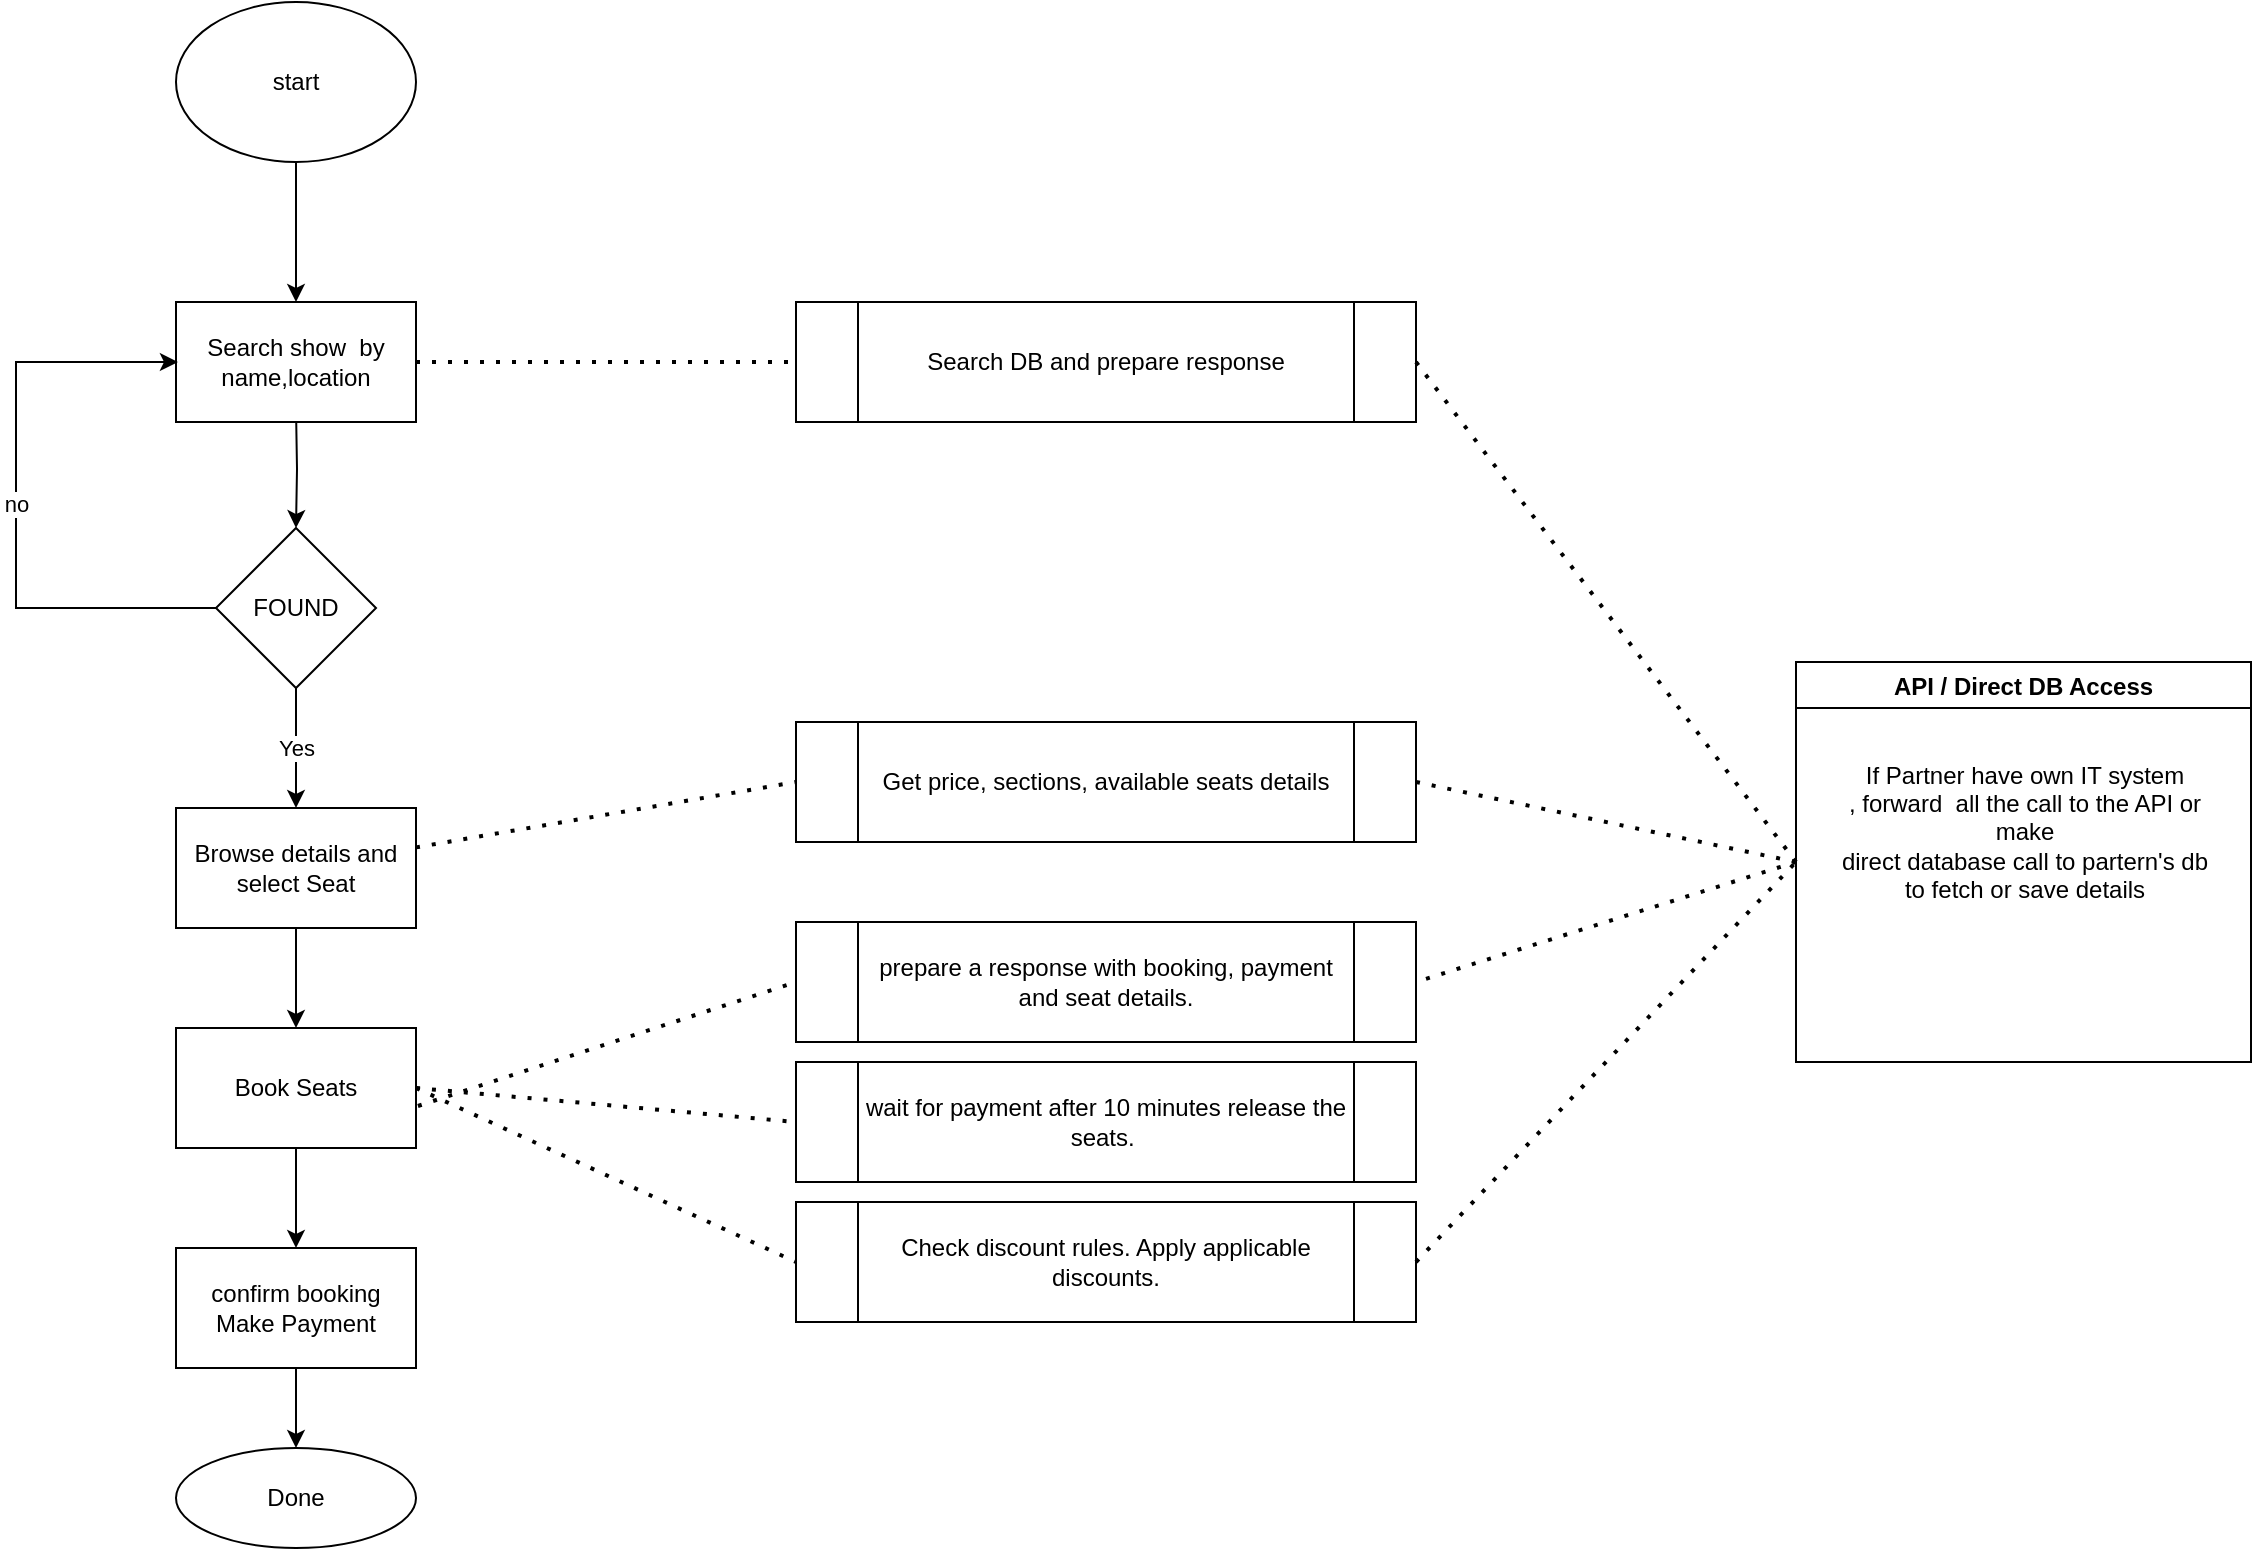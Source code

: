 <mxfile version="20.2.3" type="device"><diagram name="Page-1" id="5f0bae14-7c28-e335-631c-24af17079c00"><mxGraphModel dx="1342" dy="557" grid="1" gridSize="10" guides="1" tooltips="1" connect="1" arrows="1" fold="1" page="1" pageScale="1" pageWidth="1100" pageHeight="850" background="none" math="0" shadow="0"><root><mxCell id="0"/><mxCell id="1" parent="0"/><mxCell id="4J3YktJlis4Ju1b0fgA8-19" style="edgeStyle=orthogonalEdgeStyle;rounded=0;orthogonalLoop=1;jettySize=auto;html=1;" edge="1" parent="1" target="4J3YktJlis4Ju1b0fgA8-6"><mxGeometry relative="1" as="geometry"><mxPoint x="290" y="253" as="sourcePoint"/></mxGeometry></mxCell><mxCell id="4J3YktJlis4Ju1b0fgA8-3" value="Search show&amp;nbsp; by name,location" style="rounded=0;whiteSpace=wrap;html=1;" vertex="1" parent="1"><mxGeometry x="230" y="200" width="120" height="60" as="geometry"/></mxCell><mxCell id="4J3YktJlis4Ju1b0fgA8-11" value="" style="edgeStyle=orthogonalEdgeStyle;rounded=0;orthogonalLoop=1;jettySize=auto;html=1;" edge="1" parent="1" source="4J3YktJlis4Ju1b0fgA8-4" target="4J3YktJlis4Ju1b0fgA8-10"><mxGeometry relative="1" as="geometry"/></mxCell><mxCell id="4J3YktJlis4Ju1b0fgA8-4" value="Browse details and select Seat" style="whiteSpace=wrap;html=1;" vertex="1" parent="1"><mxGeometry x="230" y="453" width="120" height="60" as="geometry"/></mxCell><mxCell id="4J3YktJlis4Ju1b0fgA8-9" value="Yes" style="edgeStyle=orthogonalEdgeStyle;rounded=0;orthogonalLoop=1;jettySize=auto;html=1;entryX=0.5;entryY=0;entryDx=0;entryDy=0;" edge="1" parent="1" source="4J3YktJlis4Ju1b0fgA8-6" target="4J3YktJlis4Ju1b0fgA8-4"><mxGeometry relative="1" as="geometry"/></mxCell><mxCell id="4J3YktJlis4Ju1b0fgA8-18" value="no" style="edgeStyle=orthogonalEdgeStyle;rounded=0;orthogonalLoop=1;jettySize=auto;html=1;entryX=0.008;entryY=0.617;entryDx=0;entryDy=0;entryPerimeter=0;" edge="1" parent="1" source="4J3YktJlis4Ju1b0fgA8-6"><mxGeometry relative="1" as="geometry"><mxPoint x="230.96" y="230.02" as="targetPoint"/><Array as="points"><mxPoint x="150" y="353"/><mxPoint x="150" y="230"/></Array></mxGeometry></mxCell><mxCell id="4J3YktJlis4Ju1b0fgA8-6" value="FOUND" style="rhombus;whiteSpace=wrap;html=1;" vertex="1" parent="1"><mxGeometry x="250" y="313" width="80" height="80" as="geometry"/></mxCell><mxCell id="4J3YktJlis4Ju1b0fgA8-13" value="" style="edgeStyle=orthogonalEdgeStyle;rounded=0;orthogonalLoop=1;jettySize=auto;html=1;" edge="1" parent="1" source="4J3YktJlis4Ju1b0fgA8-10"><mxGeometry relative="1" as="geometry"><mxPoint x="290" y="673" as="targetPoint"/></mxGeometry></mxCell><mxCell id="4J3YktJlis4Ju1b0fgA8-10" value="Book Seats" style="rounded=0;whiteSpace=wrap;html=1;" vertex="1" parent="1"><mxGeometry x="230" y="563" width="120" height="60" as="geometry"/></mxCell><mxCell id="4J3YktJlis4Ju1b0fgA8-20" style="edgeStyle=orthogonalEdgeStyle;rounded=0;orthogonalLoop=1;jettySize=auto;html=1;exitX=0.5;exitY=1;exitDx=0;exitDy=0;" edge="1" parent="1" source="4J3YktJlis4Ju1b0fgA8-14"><mxGeometry relative="1" as="geometry"><mxPoint x="290" y="773" as="targetPoint"/></mxGeometry></mxCell><mxCell id="4J3YktJlis4Ju1b0fgA8-14" value="confirm booking&lt;br&gt;Make Payment" style="whiteSpace=wrap;html=1;" vertex="1" parent="1"><mxGeometry x="230" y="673" width="120" height="60" as="geometry"/></mxCell><mxCell id="4J3YktJlis4Ju1b0fgA8-21" value="Done" style="ellipse;whiteSpace=wrap;html=1;" vertex="1" parent="1"><mxGeometry x="230" y="773" width="120" height="50" as="geometry"/></mxCell><mxCell id="4J3YktJlis4Ju1b0fgA8-24" value="" style="edgeStyle=orthogonalEdgeStyle;rounded=0;orthogonalLoop=1;jettySize=auto;html=1;" edge="1" parent="1" source="4J3YktJlis4Ju1b0fgA8-23" target="4J3YktJlis4Ju1b0fgA8-3"><mxGeometry relative="1" as="geometry"/></mxCell><mxCell id="4J3YktJlis4Ju1b0fgA8-23" value="start" style="ellipse;whiteSpace=wrap;html=1;" vertex="1" parent="1"><mxGeometry x="230" y="50" width="120" height="80" as="geometry"/></mxCell><mxCell id="4J3YktJlis4Ju1b0fgA8-27" value="Search DB and prepare response" style="shape=process;whiteSpace=wrap;html=1;backgroundOutline=1;" vertex="1" parent="1"><mxGeometry x="540" y="200" width="310" height="60" as="geometry"/></mxCell><mxCell id="4J3YktJlis4Ju1b0fgA8-30" value="Get price, sections, available seats details" style="shape=process;whiteSpace=wrap;html=1;backgroundOutline=1;" vertex="1" parent="1"><mxGeometry x="540" y="410" width="310" height="60" as="geometry"/></mxCell><mxCell id="4J3YktJlis4Ju1b0fgA8-33" value="" style="endArrow=none;dashed=1;html=1;dashPattern=1 3;strokeWidth=2;rounded=0;entryX=0;entryY=0.5;entryDx=0;entryDy=0;" edge="1" parent="1" source="4J3YktJlis4Ju1b0fgA8-4" target="4J3YktJlis4Ju1b0fgA8-30"><mxGeometry width="50" height="50" relative="1" as="geometry"><mxPoint x="660" y="610" as="sourcePoint"/><mxPoint x="710" y="560" as="targetPoint"/></mxGeometry></mxCell><mxCell id="4J3YktJlis4Ju1b0fgA8-34" value="" style="endArrow=none;dashed=1;html=1;dashPattern=1 3;strokeWidth=2;rounded=0;entryX=0;entryY=0.5;entryDx=0;entryDy=0;exitX=1;exitY=0.5;exitDx=0;exitDy=0;" edge="1" parent="1" source="4J3YktJlis4Ju1b0fgA8-3" target="4J3YktJlis4Ju1b0fgA8-27"><mxGeometry width="50" height="50" relative="1" as="geometry"><mxPoint x="360" y="230" as="sourcePoint"/><mxPoint x="710" y="360" as="targetPoint"/></mxGeometry></mxCell><mxCell id="4J3YktJlis4Ju1b0fgA8-35" value="prepare a response with booking, payment and seat details." style="shape=process;whiteSpace=wrap;html=1;backgroundOutline=1;" vertex="1" parent="1"><mxGeometry x="540" y="510" width="310" height="60" as="geometry"/></mxCell><mxCell id="4J3YktJlis4Ju1b0fgA8-37" value="wait for payment after 10 minutes release the seats.&amp;nbsp;" style="shape=process;whiteSpace=wrap;html=1;backgroundOutline=1;" vertex="1" parent="1"><mxGeometry x="540" y="580" width="310" height="60" as="geometry"/></mxCell><mxCell id="4J3YktJlis4Ju1b0fgA8-39" value="Check discount rules. Apply applicable discounts." style="shape=process;whiteSpace=wrap;html=1;backgroundOutline=1;" vertex="1" parent="1"><mxGeometry x="540" y="650" width="310" height="60" as="geometry"/></mxCell><mxCell id="4J3YktJlis4Ju1b0fgA8-41" value="" style="endArrow=none;dashed=1;html=1;dashPattern=1 3;strokeWidth=2;rounded=0;entryX=0;entryY=0.5;entryDx=0;entryDy=0;exitX=1.008;exitY=0.65;exitDx=0;exitDy=0;exitPerimeter=0;" edge="1" parent="1" source="4J3YktJlis4Ju1b0fgA8-10" target="4J3YktJlis4Ju1b0fgA8-35"><mxGeometry width="50" height="50" relative="1" as="geometry"><mxPoint x="350" y="600.003" as="sourcePoint"/><mxPoint x="520" y="568.22" as="targetPoint"/></mxGeometry></mxCell><mxCell id="4J3YktJlis4Ju1b0fgA8-43" value="" style="endArrow=none;dashed=1;html=1;dashPattern=1 3;strokeWidth=2;rounded=0;entryX=0;entryY=0.5;entryDx=0;entryDy=0;exitX=1;exitY=0.5;exitDx=0;exitDy=0;" edge="1" parent="1" source="4J3YktJlis4Ju1b0fgA8-10" target="4J3YktJlis4Ju1b0fgA8-37"><mxGeometry width="50" height="50" relative="1" as="geometry"><mxPoint x="350" y="600" as="sourcePoint"/><mxPoint x="710" y="620" as="targetPoint"/></mxGeometry></mxCell><mxCell id="4J3YktJlis4Ju1b0fgA8-44" value="" style="endArrow=none;dashed=1;html=1;dashPattern=1 3;strokeWidth=2;rounded=0;entryX=0;entryY=0.5;entryDx=0;entryDy=0;exitX=1;exitY=0.5;exitDx=0;exitDy=0;" edge="1" parent="1" source="4J3YktJlis4Ju1b0fgA8-10" target="4J3YktJlis4Ju1b0fgA8-39"><mxGeometry width="50" height="50" relative="1" as="geometry"><mxPoint x="350" y="600" as="sourcePoint"/><mxPoint x="710" y="620" as="targetPoint"/></mxGeometry></mxCell><mxCell id="4J3YktJlis4Ju1b0fgA8-45" value="API / Direct DB Access" style="swimlane;startSize=23;" vertex="1" parent="1"><mxGeometry x="1040" y="380" width="227.5" height="200" as="geometry"/></mxCell><mxCell id="4J3YktJlis4Ju1b0fgA8-46" value="If Partner have own IT system&lt;br&gt;, forward&amp;nbsp; all the call to the API or&lt;br&gt;&amp;nbsp;make&amp;nbsp;&lt;br&gt;direct database call to partern's db&lt;br&gt;to fetch or save details" style="text;html=1;align=center;verticalAlign=middle;resizable=0;points=[];autosize=1;strokeColor=none;fillColor=none;" vertex="1" parent="4J3YktJlis4Ju1b0fgA8-45"><mxGeometry x="8.75" y="40" width="210" height="90" as="geometry"/></mxCell><mxCell id="4J3YktJlis4Ju1b0fgA8-47" value="" style="endArrow=none;dashed=1;html=1;dashPattern=1 3;strokeWidth=2;rounded=0;entryX=1;entryY=0.5;entryDx=0;entryDy=0;exitX=0;exitY=0.5;exitDx=0;exitDy=0;" edge="1" parent="1" source="4J3YktJlis4Ju1b0fgA8-45" target="4J3YktJlis4Ju1b0fgA8-27"><mxGeometry width="50" height="50" relative="1" as="geometry"><mxPoint x="960" y="490" as="sourcePoint"/><mxPoint x="710" y="370" as="targetPoint"/></mxGeometry></mxCell><mxCell id="4J3YktJlis4Ju1b0fgA8-48" value="" style="endArrow=none;dashed=1;html=1;dashPattern=1 3;strokeWidth=2;rounded=0;exitX=1;exitY=0.5;exitDx=0;exitDy=0;entryX=0;entryY=0.5;entryDx=0;entryDy=0;" edge="1" parent="1" source="4J3YktJlis4Ju1b0fgA8-30" target="4J3YktJlis4Ju1b0fgA8-45"><mxGeometry width="50" height="50" relative="1" as="geometry"><mxPoint x="660" y="420" as="sourcePoint"/><mxPoint x="710" y="370" as="targetPoint"/></mxGeometry></mxCell><mxCell id="4J3YktJlis4Ju1b0fgA8-49" value="" style="endArrow=none;dashed=1;html=1;dashPattern=1 3;strokeWidth=2;rounded=0;entryX=1;entryY=0.5;entryDx=0;entryDy=0;exitX=0;exitY=0.5;exitDx=0;exitDy=0;" edge="1" parent="1" source="4J3YktJlis4Ju1b0fgA8-45" target="4J3YktJlis4Ju1b0fgA8-35"><mxGeometry width="50" height="50" relative="1" as="geometry"><mxPoint x="660" y="620" as="sourcePoint"/><mxPoint x="710" y="570" as="targetPoint"/></mxGeometry></mxCell><mxCell id="4J3YktJlis4Ju1b0fgA8-50" value="" style="endArrow=none;dashed=1;html=1;dashPattern=1 3;strokeWidth=2;rounded=0;exitX=1;exitY=0.5;exitDx=0;exitDy=0;entryX=0;entryY=0.5;entryDx=0;entryDy=0;" edge="1" parent="1" source="4J3YktJlis4Ju1b0fgA8-39" target="4J3YktJlis4Ju1b0fgA8-45"><mxGeometry width="50" height="50" relative="1" as="geometry"><mxPoint x="660" y="620" as="sourcePoint"/><mxPoint x="710" y="570" as="targetPoint"/></mxGeometry></mxCell></root></mxGraphModel></diagram></mxfile>